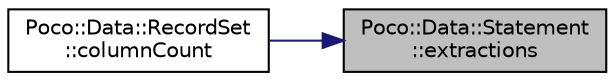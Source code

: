 digraph "Poco::Data::Statement::extractions"
{
 // LATEX_PDF_SIZE
  edge [fontname="Helvetica",fontsize="10",labelfontname="Helvetica",labelfontsize="10"];
  node [fontname="Helvetica",fontsize="10",shape=record];
  rankdir="RL";
  Node1 [label="Poco::Data::Statement\l::extractions",height=0.2,width=0.4,color="black", fillcolor="grey75", style="filled", fontcolor="black",tooltip=" "];
  Node1 -> Node2 [dir="back",color="midnightblue",fontsize="10",style="solid"];
  Node2 [label="Poco::Data::RecordSet\l::columnCount",height=0.2,width=0.4,color="black", fillcolor="white", style="filled",URL="$classPoco_1_1Data_1_1RecordSet.html#add4289829a4b1fa129a65494fbb26d60",tooltip=" "];
}

